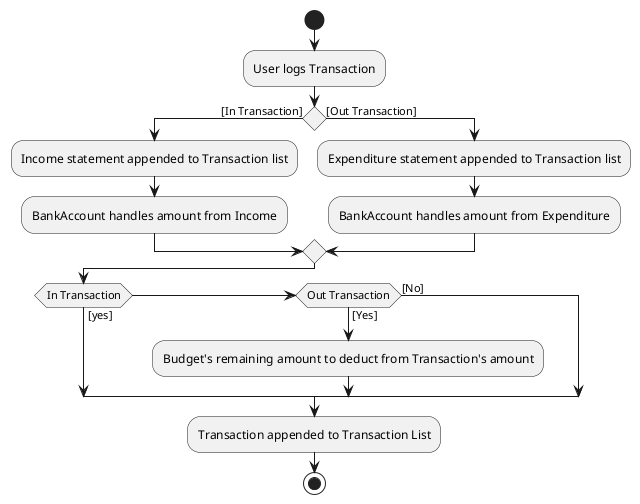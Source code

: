 @startuml
start
:User logs Transaction;
if() then ([In Transaction])

:Income statement appended to Transaction list;
:BankAccount handles amount from Income;

else([Out Transaction])

:Expenditure statement appended to Transaction list;
:BankAccount handles amount from Expenditure;

endif

if(In Transaction) then ([yes])

elseif (Out Transaction) then ([Yes])
:Budget's remaining amount to deduct from Transaction's amount;

else([No])

endif

:Transaction appended to Transaction List;

stop
@enduml

